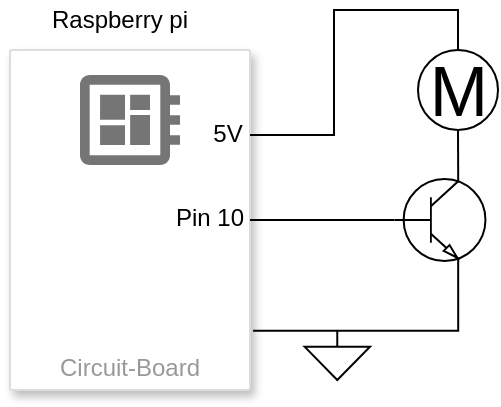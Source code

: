 <mxfile version="13.5.1" type="device"><diagram id="bEG5keGQptkc9v-XxDQP" name="Page-1"><mxGraphModel dx="1350" dy="816" grid="1" gridSize="10" guides="1" tooltips="1" connect="1" arrows="1" fold="1" page="1" pageScale="1" pageWidth="827" pageHeight="1169" math="0" shadow="0"><root><mxCell id="0"/><mxCell id="1" parent="0"/><mxCell id="ym8ljxOwoXbOv68OOpTJ-2" value="Raspberry pi" style="text;html=1;strokeColor=none;fillColor=none;align=center;verticalAlign=middle;whiteSpace=wrap;rounded=0;" vertex="1" parent="1"><mxGeometry x="220" y="290" width="90" height="20" as="geometry"/></mxCell><mxCell id="ym8ljxOwoXbOv68OOpTJ-3" value="Circuit-Board" style="strokeColor=#dddddd;shadow=1;strokeWidth=1;rounded=1;absoluteArcSize=1;arcSize=2;labelPosition=center;verticalLabelPosition=middle;align=center;verticalAlign=bottom;spacingLeft=0;fontColor=#999999;fontSize=12;whiteSpace=wrap;spacingBottom=2;" vertex="1" parent="1"><mxGeometry x="210" y="315" width="120" height="170" as="geometry"/></mxCell><mxCell id="ym8ljxOwoXbOv68OOpTJ-4" value="" style="dashed=0;connectable=0;html=1;fillColor=#757575;strokeColor=none;shape=mxgraph.gcp2.circuit_board;part=1;" vertex="1" parent="ym8ljxOwoXbOv68OOpTJ-3"><mxGeometry x="0.5" width="50" height="45" relative="1" as="geometry"><mxPoint x="-25" y="12.5" as="offset"/></mxGeometry></mxCell><mxCell id="ym8ljxOwoXbOv68OOpTJ-19" value="5V" style="text;html=1;strokeColor=none;fillColor=none;align=center;verticalAlign=middle;whiteSpace=wrap;rounded=0;" vertex="1" parent="ym8ljxOwoXbOv68OOpTJ-3"><mxGeometry x="89" y="32" width="40" height="20" as="geometry"/></mxCell><mxCell id="ym8ljxOwoXbOv68OOpTJ-20" value="Pin 10" style="text;html=1;strokeColor=none;fillColor=none;align=center;verticalAlign=middle;whiteSpace=wrap;rounded=0;" vertex="1" parent="ym8ljxOwoXbOv68OOpTJ-3"><mxGeometry x="80" y="74" width="40" height="20" as="geometry"/></mxCell><mxCell id="ym8ljxOwoXbOv68OOpTJ-16" style="edgeStyle=orthogonalEdgeStyle;rounded=0;orthogonalLoop=1;jettySize=auto;html=1;exitX=0.5;exitY=0;exitDx=0;exitDy=0;entryX=1;entryY=0.25;entryDx=0;entryDy=0;endArrow=none;endFill=0;" edge="1" parent="1" source="ym8ljxOwoXbOv68OOpTJ-5" target="ym8ljxOwoXbOv68OOpTJ-3"><mxGeometry relative="1" as="geometry"/></mxCell><mxCell id="ym8ljxOwoXbOv68OOpTJ-5" value="M" style="verticalLabelPosition=middle;shadow=0;dashed=0;align=center;html=1;verticalAlign=middle;strokeWidth=1;shape=ellipse;aspect=fixed;fontSize=35;" vertex="1" parent="1"><mxGeometry x="414" y="315" width="40" height="40" as="geometry"/></mxCell><mxCell id="ym8ljxOwoXbOv68OOpTJ-12" style="edgeStyle=orthogonalEdgeStyle;rounded=0;orthogonalLoop=1;jettySize=auto;html=1;exitX=0;exitY=0.5;exitDx=0;exitDy=0;exitPerimeter=0;entryX=1;entryY=0.5;entryDx=0;entryDy=0;endArrow=none;endFill=0;" edge="1" parent="1" source="ym8ljxOwoXbOv68OOpTJ-6" target="ym8ljxOwoXbOv68OOpTJ-3"><mxGeometry relative="1" as="geometry"/></mxCell><mxCell id="ym8ljxOwoXbOv68OOpTJ-13" style="edgeStyle=orthogonalEdgeStyle;rounded=0;orthogonalLoop=1;jettySize=auto;html=1;exitX=0.7;exitY=0;exitDx=0;exitDy=0;exitPerimeter=0;entryX=0.5;entryY=1;entryDx=0;entryDy=0;endArrow=none;endFill=0;" edge="1" parent="1" source="ym8ljxOwoXbOv68OOpTJ-6" target="ym8ljxOwoXbOv68OOpTJ-5"><mxGeometry relative="1" as="geometry"/></mxCell><mxCell id="ym8ljxOwoXbOv68OOpTJ-15" style="edgeStyle=orthogonalEdgeStyle;rounded=0;orthogonalLoop=1;jettySize=auto;html=1;exitX=0.7;exitY=1;exitDx=0;exitDy=0;exitPerimeter=0;entryX=1.013;entryY=0.826;entryDx=0;entryDy=0;entryPerimeter=0;endArrow=none;endFill=0;" edge="1" parent="1" source="ym8ljxOwoXbOv68OOpTJ-6" target="ym8ljxOwoXbOv68OOpTJ-3"><mxGeometry relative="1" as="geometry"/></mxCell><mxCell id="ym8ljxOwoXbOv68OOpTJ-6" value="" style="verticalLabelPosition=bottom;shadow=0;dashed=0;align=center;html=1;verticalAlign=top;shape=mxgraph.electrical.transistors.npn_transistor_1;" vertex="1" parent="1"><mxGeometry x="400" y="375" width="50" height="50" as="geometry"/></mxCell><mxCell id="ym8ljxOwoXbOv68OOpTJ-17" value="" style="pointerEvents=1;verticalLabelPosition=bottom;shadow=0;dashed=0;align=center;html=1;verticalAlign=top;shape=mxgraph.electrical.signal_sources.signal_ground;" vertex="1" parent="1"><mxGeometry x="357.27" y="455" width="32.73" height="25" as="geometry"/></mxCell></root></mxGraphModel></diagram></mxfile>